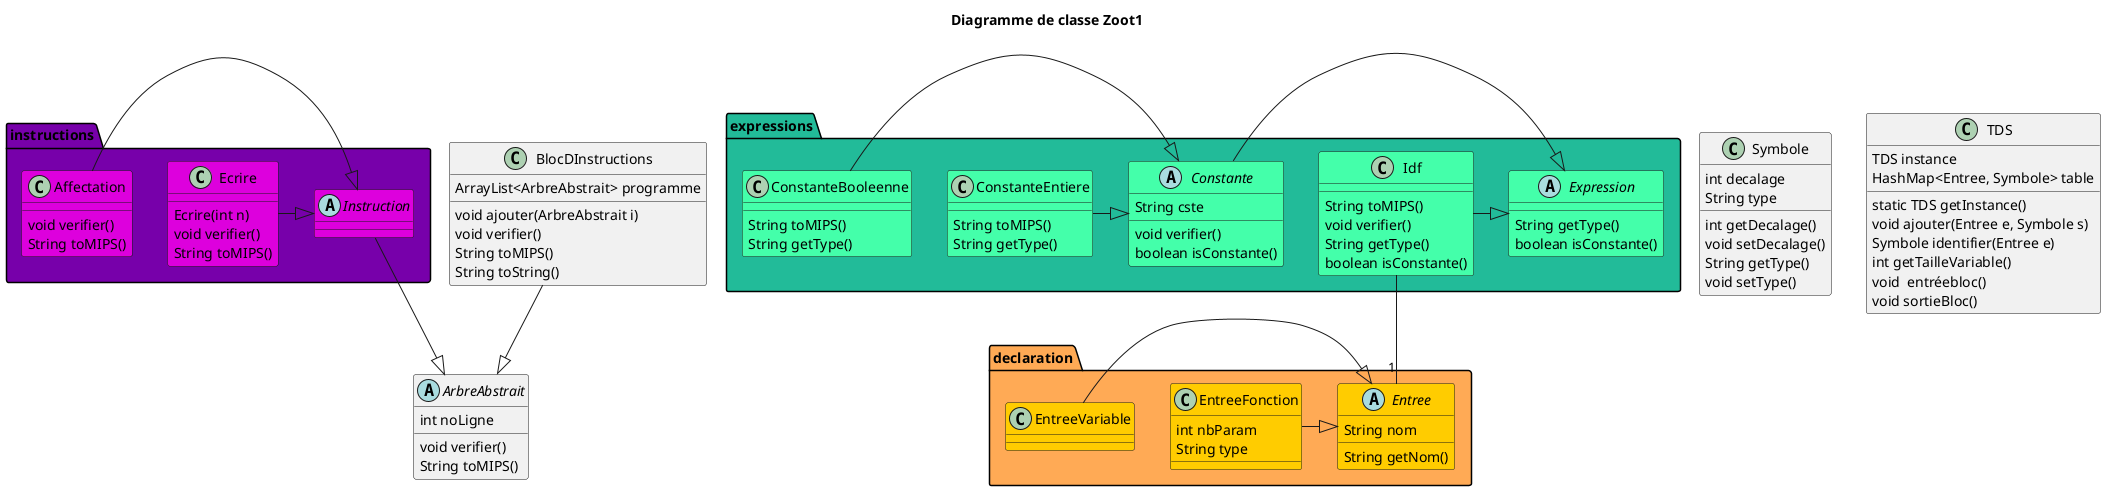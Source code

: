 @startuml
title Diagramme de classe Zoot1

Abstract ArbreAbstrait {
    int noLigne
    void verifier()
    String toMIPS()
}

package instructions #7700AA {

    Class Ecrire #DD00DD {
        Ecrire(int n)
        void verifier()
        String toMIPS()
    }

    Class Affectation #DD00DD {
        void verifier()
        String toMIPS()
    }

    Abstract Instruction #DD00DD {}

    Ecrire -|> Instruction
    Affectation -|> Instruction
}

package expressions #22BB99 {
    Abstract Expression #44FFAA {
        String getType()
        boolean isConstante()
    }

    Abstract Constante #44FFAA {
        String cste
        void verifier()
        boolean isConstante()
    }

    Class ConstanteEntiere #44FFAA {
        String toMIPS()
        String getType()
    }

    Class ConstanteBooleenne #44FFAA {
        String toMIPS()
        String getType()
    }

    Class Idf #44FFAA {
        String toMIPS()
        void verifier()
        String getType()
        boolean isConstante()
    }

    Idf -|> Expression
    Constante -|> Expression
    ConstanteEntiere -|> Constante
    ConstanteBooleenne -|> Constante
}

package declaration #FFAA55 {
    Abstract Entree #FFCC00 {
        String nom
        String getNom()
    }

    Class EntreeVariable #FFCC00 {}

    Class EntreeFonction #FFCC00 {
        int nbParam
        String type
    }

    EntreeFonction -|> Entree
    EntreeVariable -|> Entree
}

Class Symbole {
    int decalage
    String type

    int getDecalage()
    void setDecalage()
    String getType()
    void setType()
}

Class TDS {
    TDS instance
    HashMap<Entree, Symbole> table

    static TDS getInstance()
    void ajouter(Entree e, Symbole s)
    Symbole identifier(Entree e)
    int getTailleVariable()
    void  entréebloc()
    void sortieBloc()
}

Class BlocDInstructions {
    ArrayList<ArbreAbstrait> programme
    void ajouter(ArbreAbstrait i)
    void verifier()
    String toMIPS()
    String toString()
}

Idf -- "1" Entree

Instruction --|> ArbreAbstrait
BlocDInstructions --|> ArbreAbstrait


@enduml